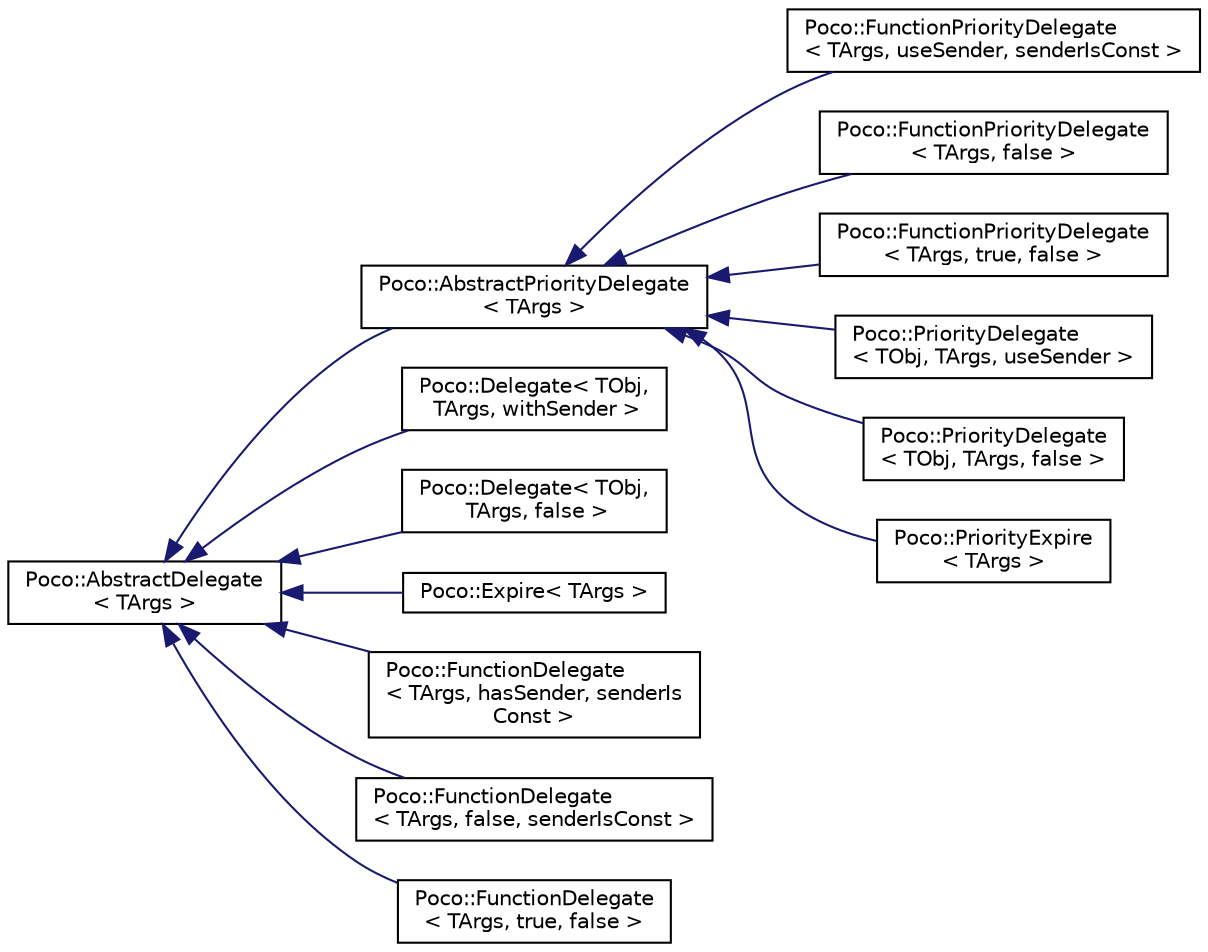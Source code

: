 digraph "Graphical Class Hierarchy"
{
 // LATEX_PDF_SIZE
  edge [fontname="Helvetica",fontsize="10",labelfontname="Helvetica",labelfontsize="10"];
  node [fontname="Helvetica",fontsize="10",shape=record];
  rankdir="LR";
  Node0 [label="Poco::AbstractDelegate\l\< TArgs \>",height=0.2,width=0.4,color="black", fillcolor="white", style="filled",URL="$classPoco_1_1AbstractDelegate.html",tooltip="Base class for Delegate and Expire."];
  Node0 -> Node1 [dir="back",color="midnightblue",fontsize="10",style="solid",fontname="Helvetica"];
  Node1 [label="Poco::AbstractPriorityDelegate\l\< TArgs \>",height=0.2,width=0.4,color="black", fillcolor="white", style="filled",URL="$classPoco_1_1AbstractPriorityDelegate.html",tooltip=" "];
  Node1 -> Node2 [dir="back",color="midnightblue",fontsize="10",style="solid",fontname="Helvetica"];
  Node2 [label="Poco::FunctionPriorityDelegate\l\< TArgs, useSender, senderIsConst \>",height=0.2,width=0.4,color="black", fillcolor="white", style="filled",URL="$classPoco_1_1FunctionPriorityDelegate.html",tooltip=" "];
  Node1 -> Node3 [dir="back",color="midnightblue",fontsize="10",style="solid",fontname="Helvetica"];
  Node3 [label="Poco::FunctionPriorityDelegate\l\< TArgs, false \>",height=0.2,width=0.4,color="black", fillcolor="white", style="filled",URL="$classPoco_1_1FunctionPriorityDelegate_3_01TArgs_00_01false_01_4.html",tooltip=" "];
  Node1 -> Node4 [dir="back",color="midnightblue",fontsize="10",style="solid",fontname="Helvetica"];
  Node4 [label="Poco::FunctionPriorityDelegate\l\< TArgs, true, false \>",height=0.2,width=0.4,color="black", fillcolor="white", style="filled",URL="$classPoco_1_1FunctionPriorityDelegate_3_01TArgs_00_01true_00_01false_01_4.html",tooltip=" "];
  Node1 -> Node5 [dir="back",color="midnightblue",fontsize="10",style="solid",fontname="Helvetica"];
  Node5 [label="Poco::PriorityDelegate\l\< TObj, TArgs, useSender \>",height=0.2,width=0.4,color="black", fillcolor="white", style="filled",URL="$classPoco_1_1PriorityDelegate.html",tooltip=" "];
  Node1 -> Node6 [dir="back",color="midnightblue",fontsize="10",style="solid",fontname="Helvetica"];
  Node6 [label="Poco::PriorityDelegate\l\< TObj, TArgs, false \>",height=0.2,width=0.4,color="black", fillcolor="white", style="filled",URL="$classPoco_1_1PriorityDelegate_3_01TObj_00_01TArgs_00_01false_01_4.html",tooltip=" "];
  Node1 -> Node7 [dir="back",color="midnightblue",fontsize="10",style="solid",fontname="Helvetica"];
  Node7 [label="Poco::PriorityExpire\l\< TArgs \>",height=0.2,width=0.4,color="black", fillcolor="white", style="filled",URL="$classPoco_1_1PriorityExpire.html",tooltip=" "];
  Node0 -> Node8 [dir="back",color="midnightblue",fontsize="10",style="solid",fontname="Helvetica"];
  Node8 [label="Poco::Delegate\< TObj,\l TArgs, withSender \>",height=0.2,width=0.4,color="black", fillcolor="white", style="filled",URL="$classPoco_1_1Delegate.html",tooltip=" "];
  Node0 -> Node9 [dir="back",color="midnightblue",fontsize="10",style="solid",fontname="Helvetica"];
  Node9 [label="Poco::Delegate\< TObj,\l TArgs, false \>",height=0.2,width=0.4,color="black", fillcolor="white", style="filled",URL="$classPoco_1_1Delegate_3_01TObj_00_01TArgs_00_01false_01_4.html",tooltip=" "];
  Node0 -> Node10 [dir="back",color="midnightblue",fontsize="10",style="solid",fontname="Helvetica"];
  Node10 [label="Poco::Expire\< TArgs \>",height=0.2,width=0.4,color="black", fillcolor="white", style="filled",URL="$classPoco_1_1Expire.html",tooltip=" "];
  Node0 -> Node11 [dir="back",color="midnightblue",fontsize="10",style="solid",fontname="Helvetica"];
  Node11 [label="Poco::FunctionDelegate\l\< TArgs, hasSender, senderIs\lConst \>",height=0.2,width=0.4,color="black", fillcolor="white", style="filled",URL="$classPoco_1_1FunctionDelegate.html",tooltip=" "];
  Node0 -> Node12 [dir="back",color="midnightblue",fontsize="10",style="solid",fontname="Helvetica"];
  Node12 [label="Poco::FunctionDelegate\l\< TArgs, false, senderIsConst \>",height=0.2,width=0.4,color="black", fillcolor="white", style="filled",URL="$classPoco_1_1FunctionDelegate_3_01TArgs_00_01false_00_01senderIsConst_01_4.html",tooltip=" "];
  Node0 -> Node13 [dir="back",color="midnightblue",fontsize="10",style="solid",fontname="Helvetica"];
  Node13 [label="Poco::FunctionDelegate\l\< TArgs, true, false \>",height=0.2,width=0.4,color="black", fillcolor="white", style="filled",URL="$classPoco_1_1FunctionDelegate_3_01TArgs_00_01true_00_01false_01_4.html",tooltip=" "];
}
